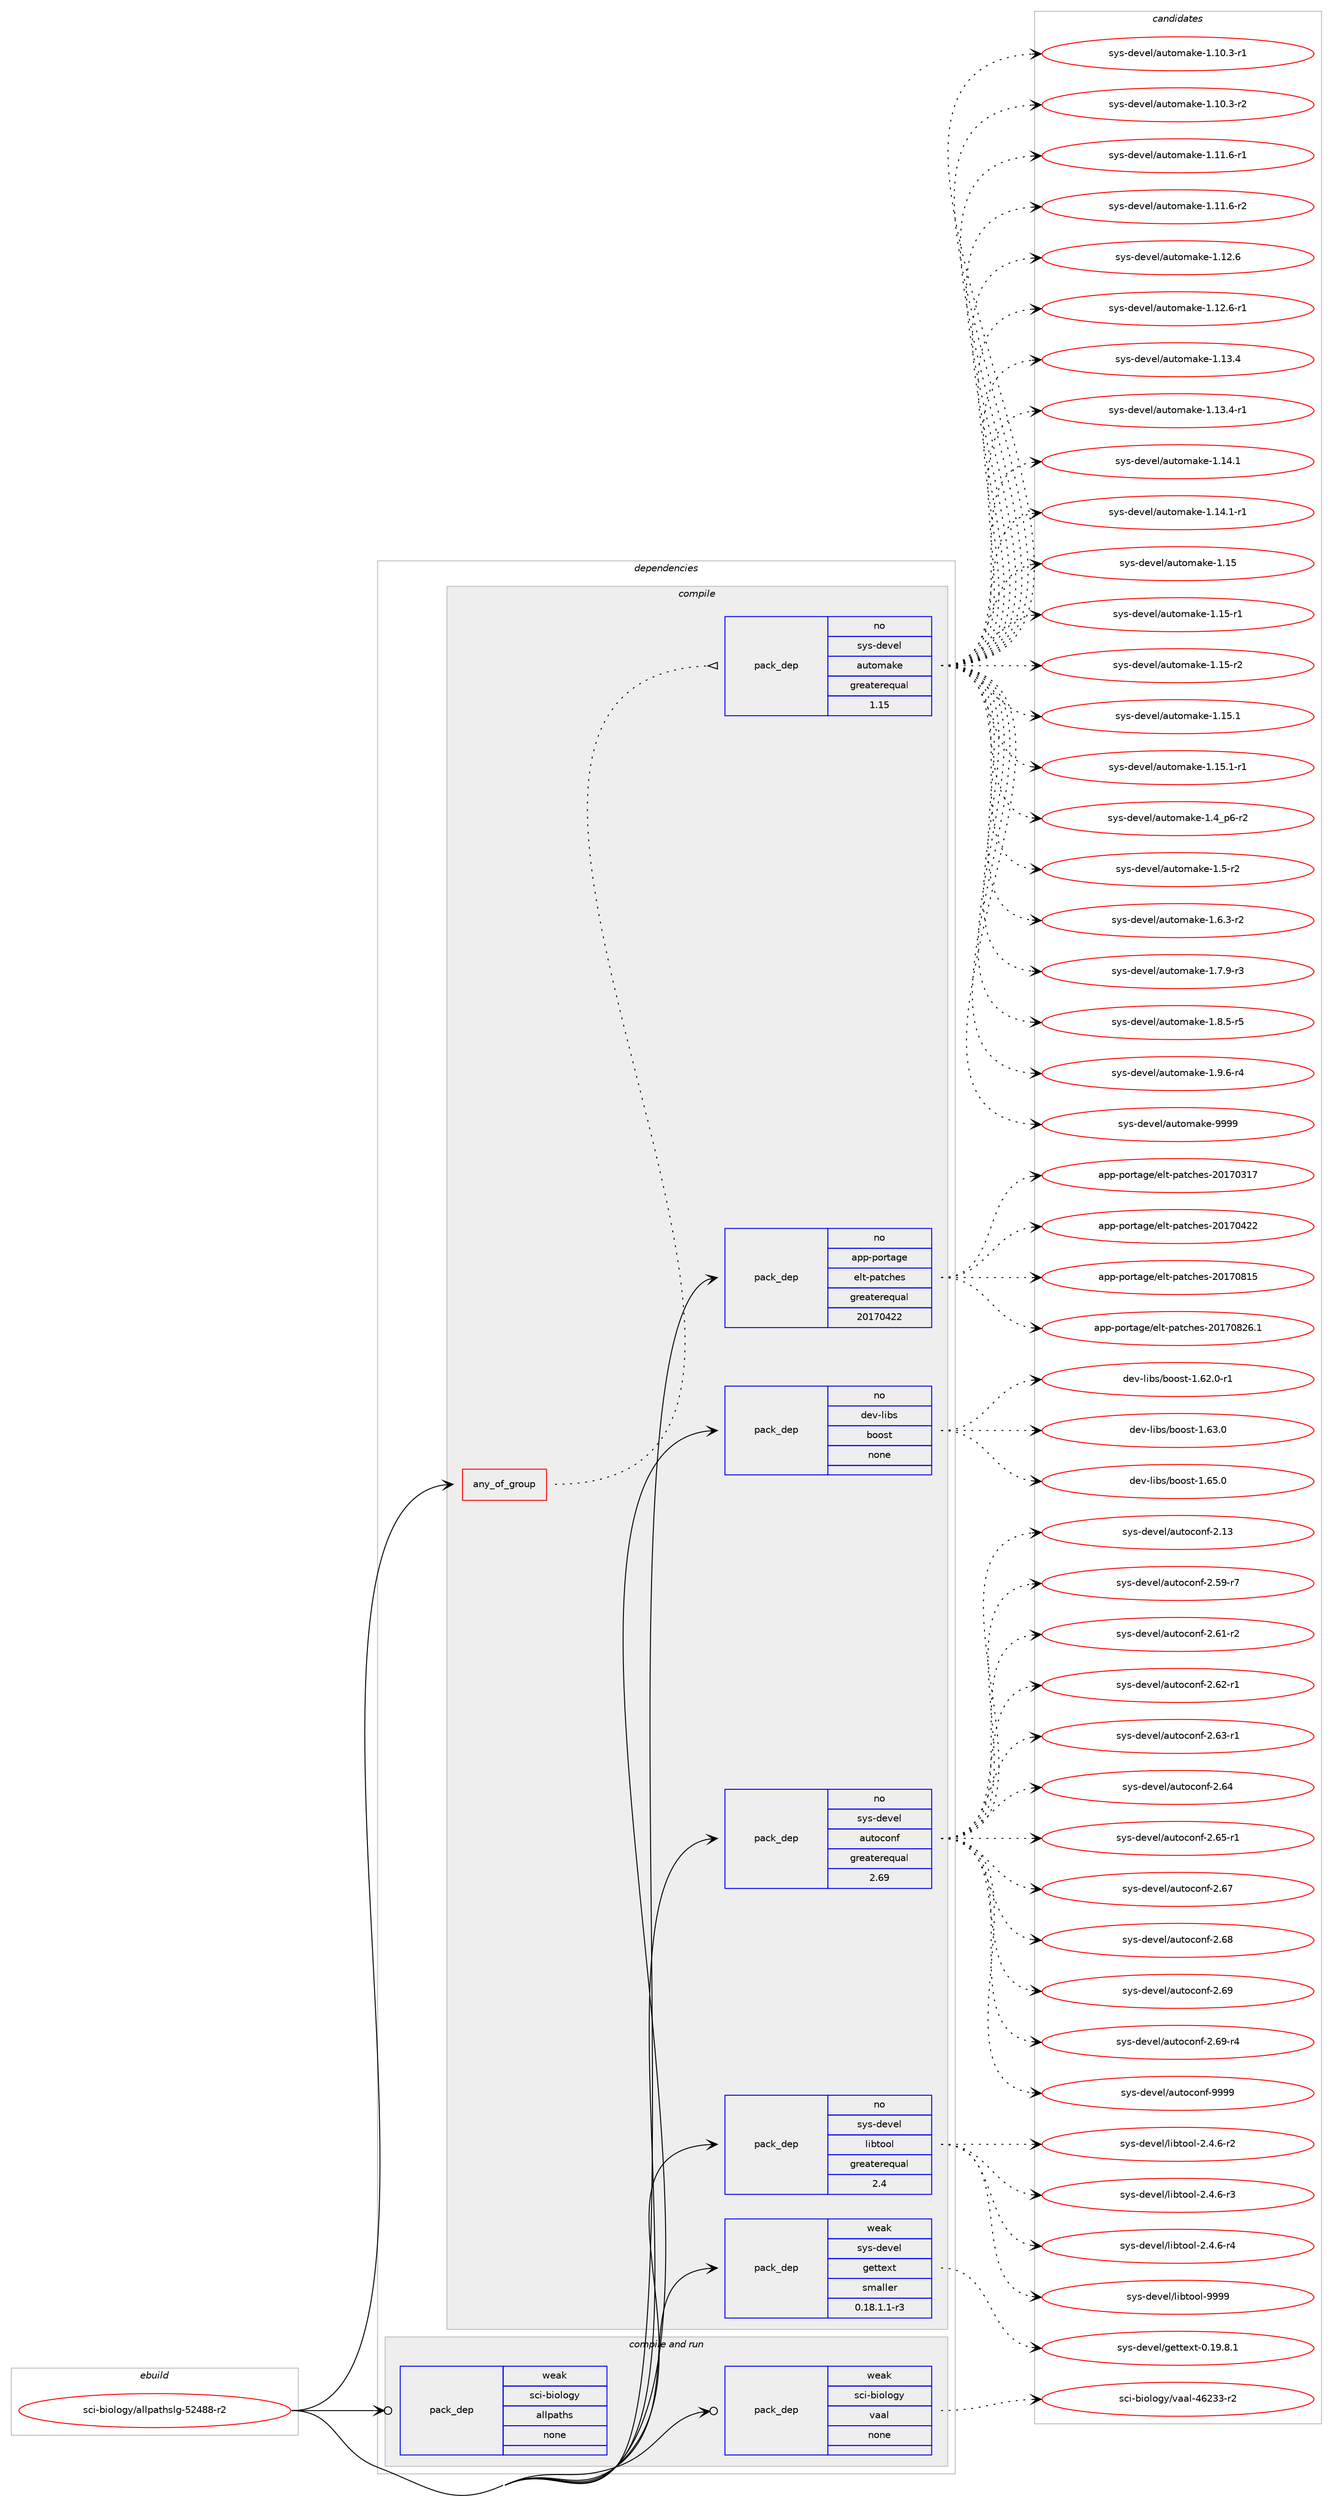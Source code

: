 digraph prolog {

# *************
# Graph options
# *************

newrank=true;
concentrate=true;
compound=true;
graph [rankdir=LR,fontname=Helvetica,fontsize=10,ranksep=1.5];#, ranksep=2.5, nodesep=0.2];
edge  [arrowhead=vee];
node  [fontname=Helvetica,fontsize=10];

# **********
# The ebuild
# **********

subgraph cluster_leftcol {
color=gray;
rank=same;
label=<<i>ebuild</i>>;
id [label="sci-biology/allpathslg-52488-r2", color=red, width=4, href="../sci-biology/allpathslg-52488-r2.svg"];
}

# ****************
# The dependencies
# ****************

subgraph cluster_midcol {
color=gray;
label=<<i>dependencies</i>>;
subgraph cluster_compile {
fillcolor="#eeeeee";
style=filled;
label=<<i>compile</i>>;
subgraph any70 {
dependency2808 [label=<<TABLE BORDER="0" CELLBORDER="1" CELLSPACING="0" CELLPADDING="4"><TR><TD CELLPADDING="10">any_of_group</TD></TR></TABLE>>, shape=none, color=red];subgraph pack1953 {
dependency2809 [label=<<TABLE BORDER="0" CELLBORDER="1" CELLSPACING="0" CELLPADDING="4" WIDTH="220"><TR><TD ROWSPAN="6" CELLPADDING="30">pack_dep</TD></TR><TR><TD WIDTH="110">no</TD></TR><TR><TD>sys-devel</TD></TR><TR><TD>automake</TD></TR><TR><TD>greaterequal</TD></TR><TR><TD>1.15</TD></TR></TABLE>>, shape=none, color=blue];
}
dependency2808:e -> dependency2809:w [weight=20,style="dotted",arrowhead="oinv"];
}
id:e -> dependency2808:w [weight=20,style="solid",arrowhead="vee"];
subgraph pack1954 {
dependency2810 [label=<<TABLE BORDER="0" CELLBORDER="1" CELLSPACING="0" CELLPADDING="4" WIDTH="220"><TR><TD ROWSPAN="6" CELLPADDING="30">pack_dep</TD></TR><TR><TD WIDTH="110">no</TD></TR><TR><TD>app-portage</TD></TR><TR><TD>elt-patches</TD></TR><TR><TD>greaterequal</TD></TR><TR><TD>20170422</TD></TR></TABLE>>, shape=none, color=blue];
}
id:e -> dependency2810:w [weight=20,style="solid",arrowhead="vee"];
subgraph pack1955 {
dependency2811 [label=<<TABLE BORDER="0" CELLBORDER="1" CELLSPACING="0" CELLPADDING="4" WIDTH="220"><TR><TD ROWSPAN="6" CELLPADDING="30">pack_dep</TD></TR><TR><TD WIDTH="110">no</TD></TR><TR><TD>dev-libs</TD></TR><TR><TD>boost</TD></TR><TR><TD>none</TD></TR><TR><TD></TD></TR></TABLE>>, shape=none, color=blue];
}
id:e -> dependency2811:w [weight=20,style="solid",arrowhead="vee"];
subgraph pack1956 {
dependency2812 [label=<<TABLE BORDER="0" CELLBORDER="1" CELLSPACING="0" CELLPADDING="4" WIDTH="220"><TR><TD ROWSPAN="6" CELLPADDING="30">pack_dep</TD></TR><TR><TD WIDTH="110">no</TD></TR><TR><TD>sys-devel</TD></TR><TR><TD>autoconf</TD></TR><TR><TD>greaterequal</TD></TR><TR><TD>2.69</TD></TR></TABLE>>, shape=none, color=blue];
}
id:e -> dependency2812:w [weight=20,style="solid",arrowhead="vee"];
subgraph pack1957 {
dependency2813 [label=<<TABLE BORDER="0" CELLBORDER="1" CELLSPACING="0" CELLPADDING="4" WIDTH="220"><TR><TD ROWSPAN="6" CELLPADDING="30">pack_dep</TD></TR><TR><TD WIDTH="110">no</TD></TR><TR><TD>sys-devel</TD></TR><TR><TD>libtool</TD></TR><TR><TD>greaterequal</TD></TR><TR><TD>2.4</TD></TR></TABLE>>, shape=none, color=blue];
}
id:e -> dependency2813:w [weight=20,style="solid",arrowhead="vee"];
subgraph pack1958 {
dependency2814 [label=<<TABLE BORDER="0" CELLBORDER="1" CELLSPACING="0" CELLPADDING="4" WIDTH="220"><TR><TD ROWSPAN="6" CELLPADDING="30">pack_dep</TD></TR><TR><TD WIDTH="110">weak</TD></TR><TR><TD>sys-devel</TD></TR><TR><TD>gettext</TD></TR><TR><TD>smaller</TD></TR><TR><TD>0.18.1.1-r3</TD></TR></TABLE>>, shape=none, color=blue];
}
id:e -> dependency2814:w [weight=20,style="solid",arrowhead="vee"];
}
subgraph cluster_compileandrun {
fillcolor="#eeeeee";
style=filled;
label=<<i>compile and run</i>>;
subgraph pack1959 {
dependency2815 [label=<<TABLE BORDER="0" CELLBORDER="1" CELLSPACING="0" CELLPADDING="4" WIDTH="220"><TR><TD ROWSPAN="6" CELLPADDING="30">pack_dep</TD></TR><TR><TD WIDTH="110">weak</TD></TR><TR><TD>sci-biology</TD></TR><TR><TD>allpaths</TD></TR><TR><TD>none</TD></TR><TR><TD></TD></TR></TABLE>>, shape=none, color=blue];
}
id:e -> dependency2815:w [weight=20,style="solid",arrowhead="odotvee"];
subgraph pack1960 {
dependency2816 [label=<<TABLE BORDER="0" CELLBORDER="1" CELLSPACING="0" CELLPADDING="4" WIDTH="220"><TR><TD ROWSPAN="6" CELLPADDING="30">pack_dep</TD></TR><TR><TD WIDTH="110">weak</TD></TR><TR><TD>sci-biology</TD></TR><TR><TD>vaal</TD></TR><TR><TD>none</TD></TR><TR><TD></TD></TR></TABLE>>, shape=none, color=blue];
}
id:e -> dependency2816:w [weight=20,style="solid",arrowhead="odotvee"];
}
subgraph cluster_run {
fillcolor="#eeeeee";
style=filled;
label=<<i>run</i>>;
}
}

# **************
# The candidates
# **************

subgraph cluster_choices {
rank=same;
color=gray;
label=<<i>candidates</i>>;

subgraph choice1953 {
color=black;
nodesep=1;
choice11512111545100101118101108479711711611110997107101454946494846514511449 [label="sys-devel/automake-1.10.3-r1", color=red, width=4,href="../sys-devel/automake-1.10.3-r1.svg"];
choice11512111545100101118101108479711711611110997107101454946494846514511450 [label="sys-devel/automake-1.10.3-r2", color=red, width=4,href="../sys-devel/automake-1.10.3-r2.svg"];
choice11512111545100101118101108479711711611110997107101454946494946544511449 [label="sys-devel/automake-1.11.6-r1", color=red, width=4,href="../sys-devel/automake-1.11.6-r1.svg"];
choice11512111545100101118101108479711711611110997107101454946494946544511450 [label="sys-devel/automake-1.11.6-r2", color=red, width=4,href="../sys-devel/automake-1.11.6-r2.svg"];
choice1151211154510010111810110847971171161111099710710145494649504654 [label="sys-devel/automake-1.12.6", color=red, width=4,href="../sys-devel/automake-1.12.6.svg"];
choice11512111545100101118101108479711711611110997107101454946495046544511449 [label="sys-devel/automake-1.12.6-r1", color=red, width=4,href="../sys-devel/automake-1.12.6-r1.svg"];
choice1151211154510010111810110847971171161111099710710145494649514652 [label="sys-devel/automake-1.13.4", color=red, width=4,href="../sys-devel/automake-1.13.4.svg"];
choice11512111545100101118101108479711711611110997107101454946495146524511449 [label="sys-devel/automake-1.13.4-r1", color=red, width=4,href="../sys-devel/automake-1.13.4-r1.svg"];
choice1151211154510010111810110847971171161111099710710145494649524649 [label="sys-devel/automake-1.14.1", color=red, width=4,href="../sys-devel/automake-1.14.1.svg"];
choice11512111545100101118101108479711711611110997107101454946495246494511449 [label="sys-devel/automake-1.14.1-r1", color=red, width=4,href="../sys-devel/automake-1.14.1-r1.svg"];
choice115121115451001011181011084797117116111109971071014549464953 [label="sys-devel/automake-1.15", color=red, width=4,href="../sys-devel/automake-1.15.svg"];
choice1151211154510010111810110847971171161111099710710145494649534511449 [label="sys-devel/automake-1.15-r1", color=red, width=4,href="../sys-devel/automake-1.15-r1.svg"];
choice1151211154510010111810110847971171161111099710710145494649534511450 [label="sys-devel/automake-1.15-r2", color=red, width=4,href="../sys-devel/automake-1.15-r2.svg"];
choice1151211154510010111810110847971171161111099710710145494649534649 [label="sys-devel/automake-1.15.1", color=red, width=4,href="../sys-devel/automake-1.15.1.svg"];
choice11512111545100101118101108479711711611110997107101454946495346494511449 [label="sys-devel/automake-1.15.1-r1", color=red, width=4,href="../sys-devel/automake-1.15.1-r1.svg"];
choice115121115451001011181011084797117116111109971071014549465295112544511450 [label="sys-devel/automake-1.4_p6-r2", color=red, width=4,href="../sys-devel/automake-1.4_p6-r2.svg"];
choice11512111545100101118101108479711711611110997107101454946534511450 [label="sys-devel/automake-1.5-r2", color=red, width=4,href="../sys-devel/automake-1.5-r2.svg"];
choice115121115451001011181011084797117116111109971071014549465446514511450 [label="sys-devel/automake-1.6.3-r2", color=red, width=4,href="../sys-devel/automake-1.6.3-r2.svg"];
choice115121115451001011181011084797117116111109971071014549465546574511451 [label="sys-devel/automake-1.7.9-r3", color=red, width=4,href="../sys-devel/automake-1.7.9-r3.svg"];
choice115121115451001011181011084797117116111109971071014549465646534511453 [label="sys-devel/automake-1.8.5-r5", color=red, width=4,href="../sys-devel/automake-1.8.5-r5.svg"];
choice115121115451001011181011084797117116111109971071014549465746544511452 [label="sys-devel/automake-1.9.6-r4", color=red, width=4,href="../sys-devel/automake-1.9.6-r4.svg"];
choice115121115451001011181011084797117116111109971071014557575757 [label="sys-devel/automake-9999", color=red, width=4,href="../sys-devel/automake-9999.svg"];
dependency2809:e -> choice11512111545100101118101108479711711611110997107101454946494846514511449:w [style=dotted,weight="100"];
dependency2809:e -> choice11512111545100101118101108479711711611110997107101454946494846514511450:w [style=dotted,weight="100"];
dependency2809:e -> choice11512111545100101118101108479711711611110997107101454946494946544511449:w [style=dotted,weight="100"];
dependency2809:e -> choice11512111545100101118101108479711711611110997107101454946494946544511450:w [style=dotted,weight="100"];
dependency2809:e -> choice1151211154510010111810110847971171161111099710710145494649504654:w [style=dotted,weight="100"];
dependency2809:e -> choice11512111545100101118101108479711711611110997107101454946495046544511449:w [style=dotted,weight="100"];
dependency2809:e -> choice1151211154510010111810110847971171161111099710710145494649514652:w [style=dotted,weight="100"];
dependency2809:e -> choice11512111545100101118101108479711711611110997107101454946495146524511449:w [style=dotted,weight="100"];
dependency2809:e -> choice1151211154510010111810110847971171161111099710710145494649524649:w [style=dotted,weight="100"];
dependency2809:e -> choice11512111545100101118101108479711711611110997107101454946495246494511449:w [style=dotted,weight="100"];
dependency2809:e -> choice115121115451001011181011084797117116111109971071014549464953:w [style=dotted,weight="100"];
dependency2809:e -> choice1151211154510010111810110847971171161111099710710145494649534511449:w [style=dotted,weight="100"];
dependency2809:e -> choice1151211154510010111810110847971171161111099710710145494649534511450:w [style=dotted,weight="100"];
dependency2809:e -> choice1151211154510010111810110847971171161111099710710145494649534649:w [style=dotted,weight="100"];
dependency2809:e -> choice11512111545100101118101108479711711611110997107101454946495346494511449:w [style=dotted,weight="100"];
dependency2809:e -> choice115121115451001011181011084797117116111109971071014549465295112544511450:w [style=dotted,weight="100"];
dependency2809:e -> choice11512111545100101118101108479711711611110997107101454946534511450:w [style=dotted,weight="100"];
dependency2809:e -> choice115121115451001011181011084797117116111109971071014549465446514511450:w [style=dotted,weight="100"];
dependency2809:e -> choice115121115451001011181011084797117116111109971071014549465546574511451:w [style=dotted,weight="100"];
dependency2809:e -> choice115121115451001011181011084797117116111109971071014549465646534511453:w [style=dotted,weight="100"];
dependency2809:e -> choice115121115451001011181011084797117116111109971071014549465746544511452:w [style=dotted,weight="100"];
dependency2809:e -> choice115121115451001011181011084797117116111109971071014557575757:w [style=dotted,weight="100"];
}
subgraph choice1954 {
color=black;
nodesep=1;
choice97112112451121111141169710310147101108116451129711699104101115455048495548514955 [label="app-portage/elt-patches-20170317", color=red, width=4,href="../app-portage/elt-patches-20170317.svg"];
choice97112112451121111141169710310147101108116451129711699104101115455048495548525050 [label="app-portage/elt-patches-20170422", color=red, width=4,href="../app-portage/elt-patches-20170422.svg"];
choice97112112451121111141169710310147101108116451129711699104101115455048495548564953 [label="app-portage/elt-patches-20170815", color=red, width=4,href="../app-portage/elt-patches-20170815.svg"];
choice971121124511211111411697103101471011081164511297116991041011154550484955485650544649 [label="app-portage/elt-patches-20170826.1", color=red, width=4,href="../app-portage/elt-patches-20170826.1.svg"];
dependency2810:e -> choice97112112451121111141169710310147101108116451129711699104101115455048495548514955:w [style=dotted,weight="100"];
dependency2810:e -> choice97112112451121111141169710310147101108116451129711699104101115455048495548525050:w [style=dotted,weight="100"];
dependency2810:e -> choice97112112451121111141169710310147101108116451129711699104101115455048495548564953:w [style=dotted,weight="100"];
dependency2810:e -> choice971121124511211111411697103101471011081164511297116991041011154550484955485650544649:w [style=dotted,weight="100"];
}
subgraph choice1955 {
color=black;
nodesep=1;
choice10010111845108105981154798111111115116454946545046484511449 [label="dev-libs/boost-1.62.0-r1", color=red, width=4,href="../dev-libs/boost-1.62.0-r1.svg"];
choice1001011184510810598115479811111111511645494654514648 [label="dev-libs/boost-1.63.0", color=red, width=4,href="../dev-libs/boost-1.63.0.svg"];
choice1001011184510810598115479811111111511645494654534648 [label="dev-libs/boost-1.65.0", color=red, width=4,href="../dev-libs/boost-1.65.0.svg"];
dependency2811:e -> choice10010111845108105981154798111111115116454946545046484511449:w [style=dotted,weight="100"];
dependency2811:e -> choice1001011184510810598115479811111111511645494654514648:w [style=dotted,weight="100"];
dependency2811:e -> choice1001011184510810598115479811111111511645494654534648:w [style=dotted,weight="100"];
}
subgraph choice1956 {
color=black;
nodesep=1;
choice115121115451001011181011084797117116111991111101024550464951 [label="sys-devel/autoconf-2.13", color=red, width=4,href="../sys-devel/autoconf-2.13.svg"];
choice1151211154510010111810110847971171161119911111010245504653574511455 [label="sys-devel/autoconf-2.59-r7", color=red, width=4,href="../sys-devel/autoconf-2.59-r7.svg"];
choice1151211154510010111810110847971171161119911111010245504654494511450 [label="sys-devel/autoconf-2.61-r2", color=red, width=4,href="../sys-devel/autoconf-2.61-r2.svg"];
choice1151211154510010111810110847971171161119911111010245504654504511449 [label="sys-devel/autoconf-2.62-r1", color=red, width=4,href="../sys-devel/autoconf-2.62-r1.svg"];
choice1151211154510010111810110847971171161119911111010245504654514511449 [label="sys-devel/autoconf-2.63-r1", color=red, width=4,href="../sys-devel/autoconf-2.63-r1.svg"];
choice115121115451001011181011084797117116111991111101024550465452 [label="sys-devel/autoconf-2.64", color=red, width=4,href="../sys-devel/autoconf-2.64.svg"];
choice1151211154510010111810110847971171161119911111010245504654534511449 [label="sys-devel/autoconf-2.65-r1", color=red, width=4,href="../sys-devel/autoconf-2.65-r1.svg"];
choice115121115451001011181011084797117116111991111101024550465455 [label="sys-devel/autoconf-2.67", color=red, width=4,href="../sys-devel/autoconf-2.67.svg"];
choice115121115451001011181011084797117116111991111101024550465456 [label="sys-devel/autoconf-2.68", color=red, width=4,href="../sys-devel/autoconf-2.68.svg"];
choice115121115451001011181011084797117116111991111101024550465457 [label="sys-devel/autoconf-2.69", color=red, width=4,href="../sys-devel/autoconf-2.69.svg"];
choice1151211154510010111810110847971171161119911111010245504654574511452 [label="sys-devel/autoconf-2.69-r4", color=red, width=4,href="../sys-devel/autoconf-2.69-r4.svg"];
choice115121115451001011181011084797117116111991111101024557575757 [label="sys-devel/autoconf-9999", color=red, width=4,href="../sys-devel/autoconf-9999.svg"];
dependency2812:e -> choice115121115451001011181011084797117116111991111101024550464951:w [style=dotted,weight="100"];
dependency2812:e -> choice1151211154510010111810110847971171161119911111010245504653574511455:w [style=dotted,weight="100"];
dependency2812:e -> choice1151211154510010111810110847971171161119911111010245504654494511450:w [style=dotted,weight="100"];
dependency2812:e -> choice1151211154510010111810110847971171161119911111010245504654504511449:w [style=dotted,weight="100"];
dependency2812:e -> choice1151211154510010111810110847971171161119911111010245504654514511449:w [style=dotted,weight="100"];
dependency2812:e -> choice115121115451001011181011084797117116111991111101024550465452:w [style=dotted,weight="100"];
dependency2812:e -> choice1151211154510010111810110847971171161119911111010245504654534511449:w [style=dotted,weight="100"];
dependency2812:e -> choice115121115451001011181011084797117116111991111101024550465455:w [style=dotted,weight="100"];
dependency2812:e -> choice115121115451001011181011084797117116111991111101024550465456:w [style=dotted,weight="100"];
dependency2812:e -> choice115121115451001011181011084797117116111991111101024550465457:w [style=dotted,weight="100"];
dependency2812:e -> choice1151211154510010111810110847971171161119911111010245504654574511452:w [style=dotted,weight="100"];
dependency2812:e -> choice115121115451001011181011084797117116111991111101024557575757:w [style=dotted,weight="100"];
}
subgraph choice1957 {
color=black;
nodesep=1;
choice1151211154510010111810110847108105981161111111084550465246544511450 [label="sys-devel/libtool-2.4.6-r2", color=red, width=4,href="../sys-devel/libtool-2.4.6-r2.svg"];
choice1151211154510010111810110847108105981161111111084550465246544511451 [label="sys-devel/libtool-2.4.6-r3", color=red, width=4,href="../sys-devel/libtool-2.4.6-r3.svg"];
choice1151211154510010111810110847108105981161111111084550465246544511452 [label="sys-devel/libtool-2.4.6-r4", color=red, width=4,href="../sys-devel/libtool-2.4.6-r4.svg"];
choice1151211154510010111810110847108105981161111111084557575757 [label="sys-devel/libtool-9999", color=red, width=4,href="../sys-devel/libtool-9999.svg"];
dependency2813:e -> choice1151211154510010111810110847108105981161111111084550465246544511450:w [style=dotted,weight="100"];
dependency2813:e -> choice1151211154510010111810110847108105981161111111084550465246544511451:w [style=dotted,weight="100"];
dependency2813:e -> choice1151211154510010111810110847108105981161111111084550465246544511452:w [style=dotted,weight="100"];
dependency2813:e -> choice1151211154510010111810110847108105981161111111084557575757:w [style=dotted,weight="100"];
}
subgraph choice1958 {
color=black;
nodesep=1;
choice1151211154510010111810110847103101116116101120116454846495746564649 [label="sys-devel/gettext-0.19.8.1", color=red, width=4,href="../sys-devel/gettext-0.19.8.1.svg"];
dependency2814:e -> choice1151211154510010111810110847103101116116101120116454846495746564649:w [style=dotted,weight="100"];
}
subgraph choice1959 {
color=black;
nodesep=1;
}
subgraph choice1960 {
color=black;
nodesep=1;
choice1159910545981051111081111031214711897971084552545051514511450 [label="sci-biology/vaal-46233-r2", color=red, width=4,href="../sci-biology/vaal-46233-r2.svg"];
dependency2816:e -> choice1159910545981051111081111031214711897971084552545051514511450:w [style=dotted,weight="100"];
}
}

}
